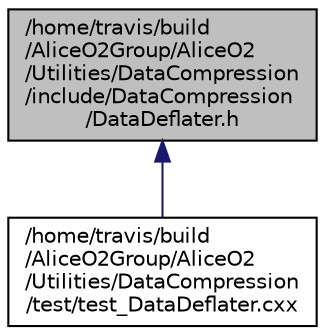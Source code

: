 digraph "/home/travis/build/AliceO2Group/AliceO2/Utilities/DataCompression/include/DataCompression/DataDeflater.h"
{
 // INTERACTIVE_SVG=YES
  bgcolor="transparent";
  edge [fontname="Helvetica",fontsize="10",labelfontname="Helvetica",labelfontsize="10"];
  node [fontname="Helvetica",fontsize="10",shape=record];
  Node5 [label="/home/travis/build\l/AliceO2Group/AliceO2\l/Utilities/DataCompression\l/include/DataCompression\l/DataDeflater.h",height=0.2,width=0.4,color="black", fillcolor="grey75", style="filled", fontcolor="black"];
  Node5 -> Node6 [dir="back",color="midnightblue",fontsize="10",style="solid",fontname="Helvetica"];
  Node6 [label="/home/travis/build\l/AliceO2Group/AliceO2\l/Utilities/DataCompression\l/test/test_DataDeflater.cxx",height=0.2,width=0.4,color="black",URL="$d4/d54/test__DataDeflater_8cxx.html"];
}
